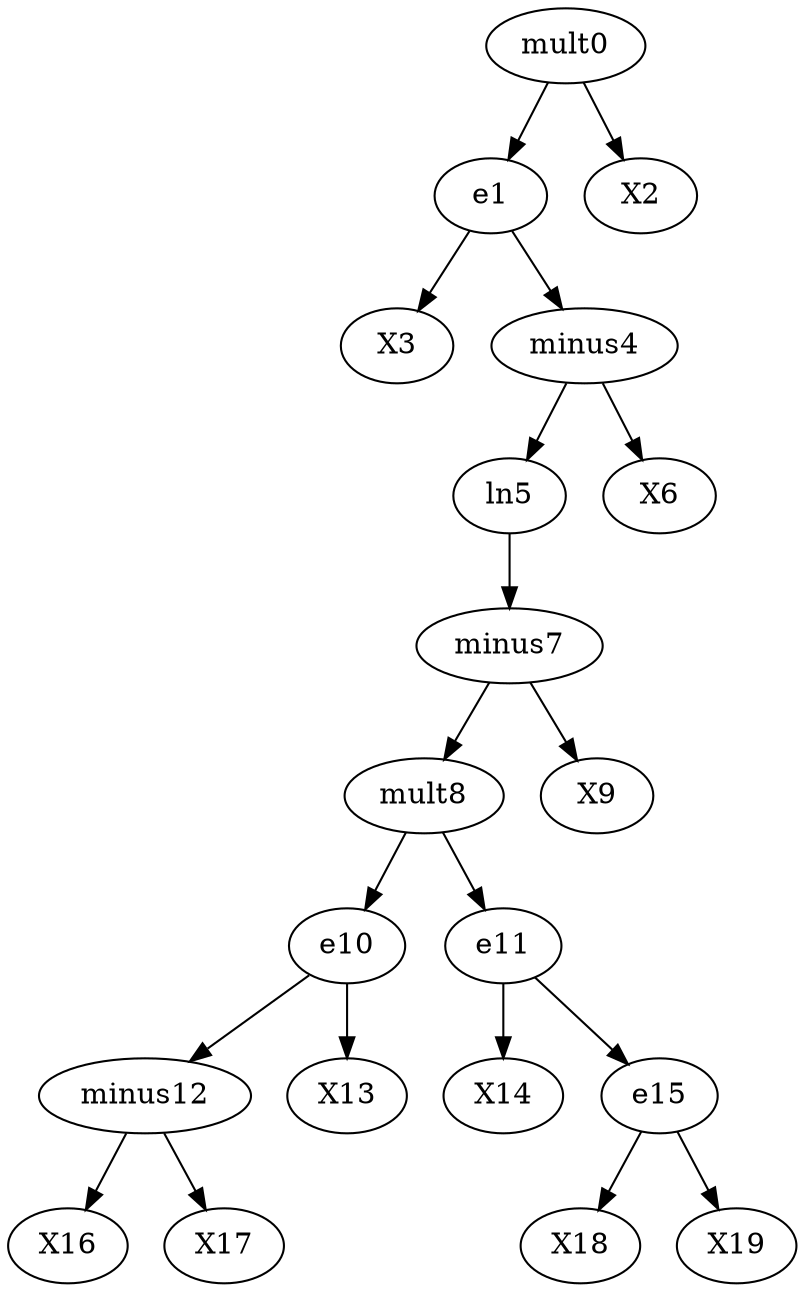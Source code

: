 digraph T {
	mult0 -> e1;
	mult0 -> X2;
	e1 -> X3;
	e1 -> minus4;
	minus4 -> ln5;
	minus4 -> X6;
	ln5 -> minus7;
	minus7 -> mult8;
	minus7 -> X9;
	mult8 -> e10;
	mult8 -> e11;
	e10 -> minus12;
	e10 -> X13;
	e11 -> X14;
	e11 -> e15;
	minus12 -> X16;
	minus12 -> X17;
	e15 -> X18;
	e15 -> X19;
}
